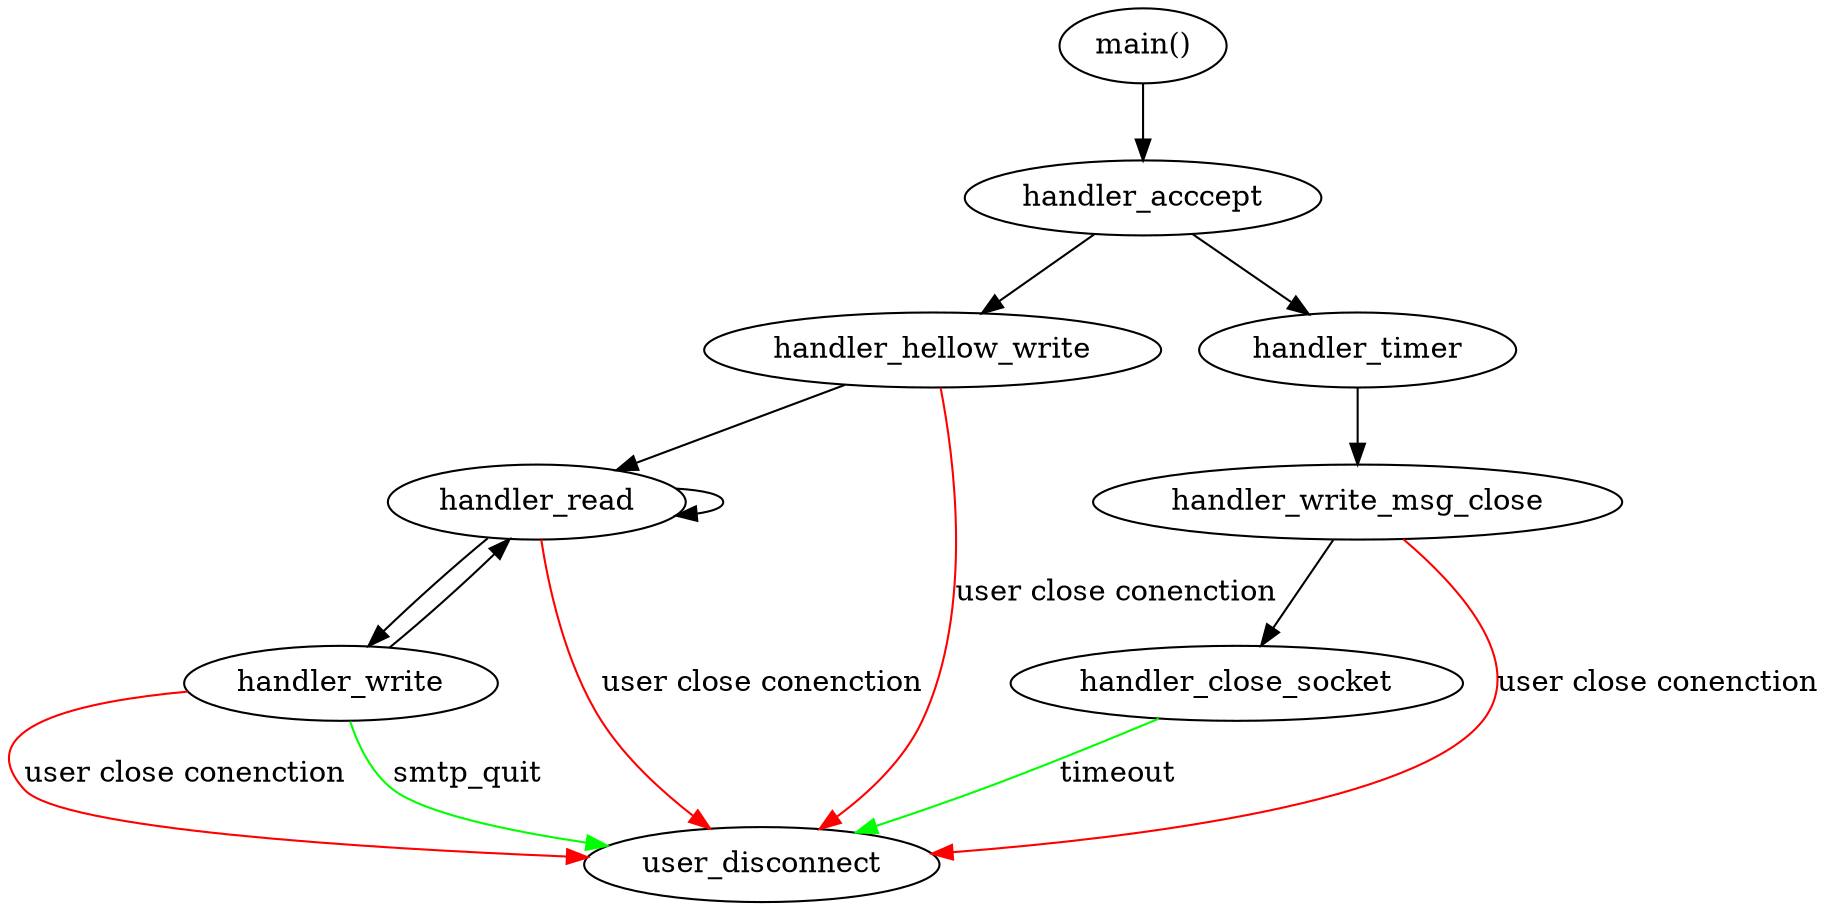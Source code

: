 digraph handlers {
  main[label="main()"]
  handler_acccept
  handler_hellow_write
  handler_write
  handler_read
  handler_close_socket
  handler_timer
  user_disconnect
  handler_write_msg_close

  main->handler_acccept
  handler_acccept->handler_hellow_write
  handler_acccept->handler_timer
  handler_hellow_write->handler_read
  handler_hellow_write->user_disconnect[color="red", label="user close conenction"]
  handler_read->handler_write
  handler_read->handler_read
  handler_write->handler_read
  handler_timer->handler_write_msg_close
  handler_write_msg_close->handler_close_socket
  handler_write_msg_close->user_disconnect[color="red", label="user close conenction"]
  handler_close_socket->user_disconnect[color="green", label="timeout"]
  handler_write->user_disconnect[color="red", label="user close conenction"]
  handler_write->user_disconnect[color="green", label="smtp_quit"]
  handler_read->user_disconnect[color="red", label="user close conenction"]

}